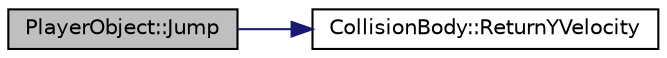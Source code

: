 digraph "PlayerObject::Jump"
{
  edge [fontname="Helvetica",fontsize="10",labelfontname="Helvetica",labelfontsize="10"];
  node [fontname="Helvetica",fontsize="10",shape=record];
  rankdir="LR";
  Node1 [label="PlayerObject::Jump",height=0.2,width=0.4,color="black", fillcolor="grey75", style="filled" fontcolor="black"];
  Node1 -> Node2 [color="midnightblue",fontsize="10",style="solid",fontname="Helvetica"];
  Node2 [label="CollisionBody::ReturnYVelocity",height=0.2,width=0.4,color="black", fillcolor="white", style="filled",URL="$class_collision_body.html#ab0af49227cf3a20cd24f574eb5c2484b",tooltip="returns the y value of the bodies velocity "];
}
